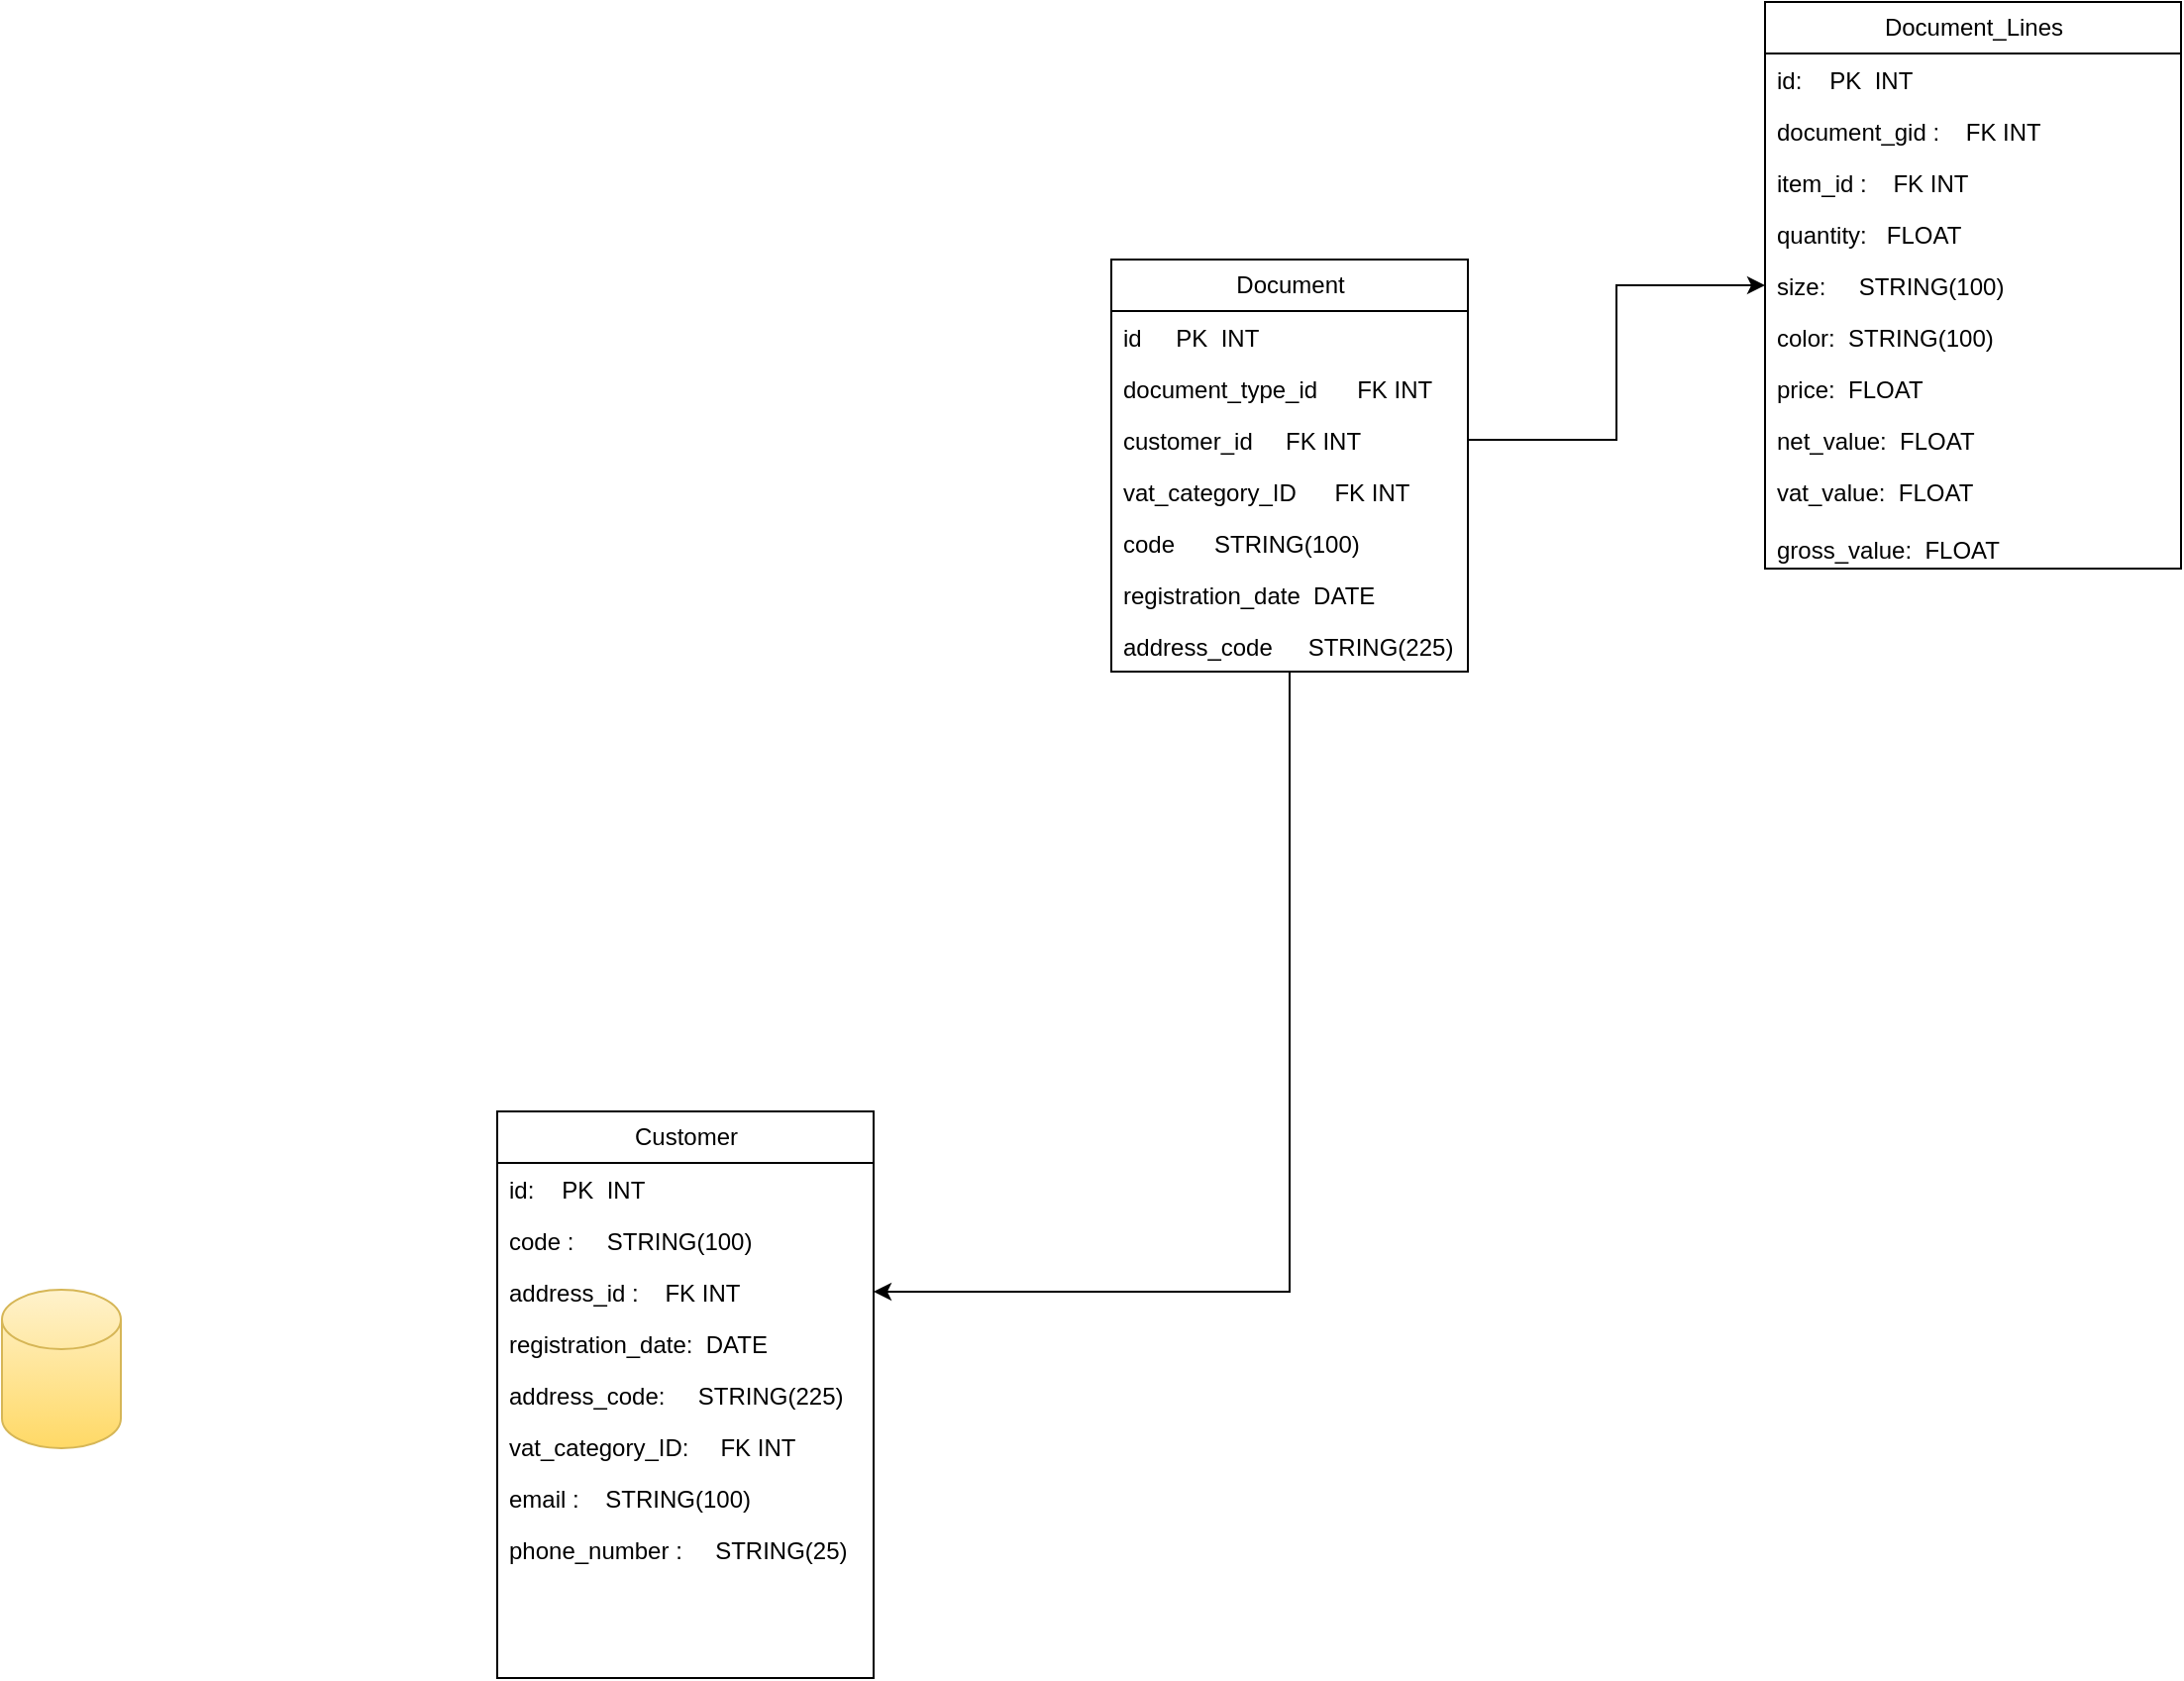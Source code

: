 <mxfile version="14.5.1" type="device"><diagram name="Σελίδα-1" id="RmHhyaUoJ3Yq9aMM-S0s"><mxGraphModel dx="1422" dy="1983" grid="1" gridSize="10" guides="1" tooltips="1" connect="1" arrows="1" fold="1" page="1" pageScale="1" pageWidth="827" pageHeight="1169" math="0" shadow="0"><root><mxCell id="0"/><mxCell id="1" parent="0"/><mxCell id="vHcpil2kB_fEDsfe0N3b-1" value="" style="shape=cylinder3;whiteSpace=wrap;html=1;boundedLbl=1;backgroundOutline=1;size=15;fillColor=#fff2cc;strokeColor=#d6b656;gradientColor=#ffd966;" parent="1" vertex="1"><mxGeometry x="50" y="500" width="60" height="80" as="geometry"/></mxCell><mxCell id="vHcpil2kB_fEDsfe0N3b-24" style="edgeStyle=orthogonalEdgeStyle;rounded=0;orthogonalLoop=1;jettySize=auto;html=1;entryX=1;entryY=0.5;entryDx=0;entryDy=0;" parent="1" source="vHcpil2kB_fEDsfe0N3b-3" target="vHcpil2kB_fEDsfe0N3b-20" edge="1"><mxGeometry relative="1" as="geometry"/></mxCell><mxCell id="vHcpil2kB_fEDsfe0N3b-3" value="Document" style="swimlane;fontStyle=0;childLayout=stackLayout;horizontal=1;startSize=26;fillColor=none;horizontalStack=0;resizeParent=1;resizeParentMax=0;resizeLast=0;collapsible=1;marginBottom=0;html=1;verticalAlign=middle;" parent="1" vertex="1"><mxGeometry x="610" y="-20" width="180" height="208" as="geometry"><mxRectangle x="210" y="170" width="100" height="30" as="alternateBounds"/></mxGeometry></mxCell><mxCell id="vHcpil2kB_fEDsfe0N3b-4" value="id&lt;span style=&quot;white-space: pre;&quot;&gt;&#9;&lt;/span&gt;PK&amp;nbsp; INT" style="text;strokeColor=none;fillColor=none;align=left;verticalAlign=top;spacingLeft=4;spacingRight=4;overflow=hidden;rotatable=0;points=[[0,0.5],[1,0.5]];portConstraint=eastwest;whiteSpace=wrap;html=1;" parent="vHcpil2kB_fEDsfe0N3b-3" vertex="1"><mxGeometry y="26" width="180" height="26" as="geometry"/></mxCell><mxCell id="vHcpil2kB_fEDsfe0N3b-36" value="document_type_id&amp;nbsp; &amp;nbsp; &amp;nbsp; FK INT" style="text;strokeColor=none;fillColor=none;align=left;verticalAlign=top;spacingLeft=4;spacingRight=4;overflow=hidden;rotatable=0;points=[[0,0.5],[1,0.5]];portConstraint=eastwest;whiteSpace=wrap;html=1;" parent="vHcpil2kB_fEDsfe0N3b-3" vertex="1"><mxGeometry y="52" width="180" height="26" as="geometry"/></mxCell><mxCell id="vHcpil2kB_fEDsfe0N3b-7" value="customer_id&amp;nbsp; &amp;nbsp; &amp;nbsp;FK INT&amp;nbsp;" style="text;strokeColor=none;fillColor=none;align=left;verticalAlign=top;spacingLeft=4;spacingRight=4;overflow=hidden;rotatable=0;points=[[0,0.5],[1,0.5]];portConstraint=eastwest;whiteSpace=wrap;html=1;" parent="vHcpil2kB_fEDsfe0N3b-3" vertex="1"><mxGeometry y="78" width="180" height="26" as="geometry"/></mxCell><mxCell id="vHcpil2kB_fEDsfe0N3b-15" value="vat_category_ID&lt;span style=&quot;white-space: pre;&quot;&gt;&#9;&lt;/span&gt;FK INT" style="text;strokeColor=none;fillColor=none;align=left;verticalAlign=top;spacingLeft=4;spacingRight=4;overflow=hidden;rotatable=0;points=[[0,0.5],[1,0.5]];portConstraint=eastwest;whiteSpace=wrap;html=1;" parent="vHcpil2kB_fEDsfe0N3b-3" vertex="1"><mxGeometry y="104" width="180" height="26" as="geometry"/></mxCell><mxCell id="vHcpil2kB_fEDsfe0N3b-5" value="code&amp;nbsp; &amp;nbsp; &amp;nbsp; STRING(100)" style="text;strokeColor=none;fillColor=none;align=left;verticalAlign=top;spacingLeft=4;spacingRight=4;overflow=hidden;rotatable=0;points=[[0,0.5],[1,0.5]];portConstraint=eastwest;whiteSpace=wrap;html=1;" parent="vHcpil2kB_fEDsfe0N3b-3" vertex="1"><mxGeometry y="130" width="180" height="26" as="geometry"/></mxCell><mxCell id="vHcpil2kB_fEDsfe0N3b-6" value="registration_date&amp;nbsp; DATE" style="text;strokeColor=none;fillColor=none;align=left;verticalAlign=top;spacingLeft=4;spacingRight=4;overflow=hidden;rotatable=0;points=[[0,0.5],[1,0.5]];portConstraint=eastwest;whiteSpace=wrap;html=1;" parent="vHcpil2kB_fEDsfe0N3b-3" vertex="1"><mxGeometry y="156" width="180" height="26" as="geometry"/></mxCell><mxCell id="vHcpil2kB_fEDsfe0N3b-14" value="address_code&lt;span style=&quot;white-space: pre;&quot;&gt;&#9;&lt;/span&gt;&amp;nbsp; &amp;nbsp; STRING(225)" style="text;strokeColor=none;fillColor=none;align=left;verticalAlign=top;spacingLeft=4;spacingRight=4;overflow=hidden;rotatable=0;points=[[0,0.5],[1,0.5]];portConstraint=eastwest;whiteSpace=wrap;html=1;" parent="vHcpil2kB_fEDsfe0N3b-3" vertex="1"><mxGeometry y="182" width="180" height="26" as="geometry"/></mxCell><mxCell id="vHcpil2kB_fEDsfe0N3b-17" value="Customer" style="swimlane;fontStyle=0;childLayout=stackLayout;horizontal=1;startSize=26;fillColor=none;horizontalStack=0;resizeParent=1;resizeParentMax=0;resizeLast=0;collapsible=1;marginBottom=0;html=1;verticalAlign=middle;" parent="1" vertex="1"><mxGeometry x="300" y="410" width="190" height="286" as="geometry"><mxRectangle x="210" y="170" width="100" height="30" as="alternateBounds"/></mxGeometry></mxCell><mxCell id="vHcpil2kB_fEDsfe0N3b-18" value="id:&lt;span style=&quot;white-space: pre;&quot;&gt;&#9;&lt;/span&gt;PK&amp;nbsp; INT" style="text;strokeColor=none;fillColor=none;align=left;verticalAlign=top;spacingLeft=4;spacingRight=4;overflow=hidden;rotatable=0;points=[[0,0.5],[1,0.5]];portConstraint=eastwest;whiteSpace=wrap;html=1;" parent="vHcpil2kB_fEDsfe0N3b-17" vertex="1"><mxGeometry y="26" width="190" height="26" as="geometry"/></mxCell><mxCell id="vHcpil2kB_fEDsfe0N3b-19" value="code :&amp;nbsp; &amp;nbsp; &amp;nbsp;STRING(100)" style="text;strokeColor=none;fillColor=none;align=left;verticalAlign=top;spacingLeft=4;spacingRight=4;overflow=hidden;rotatable=0;points=[[0,0.5],[1,0.5]];portConstraint=eastwest;whiteSpace=wrap;html=1;" parent="vHcpil2kB_fEDsfe0N3b-17" vertex="1"><mxGeometry y="52" width="190" height="26" as="geometry"/></mxCell><mxCell id="vHcpil2kB_fEDsfe0N3b-20" value="address_id :&amp;nbsp; &amp;nbsp; FK INT&amp;nbsp;" style="text;strokeColor=none;fillColor=none;align=left;verticalAlign=top;spacingLeft=4;spacingRight=4;overflow=hidden;rotatable=0;points=[[0,0.5],[1,0.5]];portConstraint=eastwest;whiteSpace=wrap;html=1;" parent="vHcpil2kB_fEDsfe0N3b-17" vertex="1"><mxGeometry y="78" width="190" height="26" as="geometry"/></mxCell><mxCell id="vHcpil2kB_fEDsfe0N3b-21" value="registration_date:&amp;nbsp; DATE" style="text;strokeColor=none;fillColor=none;align=left;verticalAlign=top;spacingLeft=4;spacingRight=4;overflow=hidden;rotatable=0;points=[[0,0.5],[1,0.5]];portConstraint=eastwest;whiteSpace=wrap;html=1;" parent="vHcpil2kB_fEDsfe0N3b-17" vertex="1"><mxGeometry y="104" width="190" height="26" as="geometry"/></mxCell><mxCell id="vHcpil2kB_fEDsfe0N3b-22" value="address_code:&amp;nbsp; &amp;nbsp; &amp;nbsp;STRING(225)" style="text;strokeColor=none;fillColor=none;align=left;verticalAlign=top;spacingLeft=4;spacingRight=4;overflow=hidden;rotatable=0;points=[[0,0.5],[1,0.5]];portConstraint=eastwest;whiteSpace=wrap;html=1;" parent="vHcpil2kB_fEDsfe0N3b-17" vertex="1"><mxGeometry y="130" width="190" height="26" as="geometry"/></mxCell><mxCell id="vHcpil2kB_fEDsfe0N3b-23" value="vat_category_ID:&lt;span style=&quot;white-space: pre;&quot;&gt;&#9;&lt;/span&gt;FK INT" style="text;strokeColor=none;fillColor=none;align=left;verticalAlign=top;spacingLeft=4;spacingRight=4;overflow=hidden;rotatable=0;points=[[0,0.5],[1,0.5]];portConstraint=eastwest;whiteSpace=wrap;html=1;" parent="vHcpil2kB_fEDsfe0N3b-17" vertex="1"><mxGeometry y="156" width="190" height="26" as="geometry"/></mxCell><mxCell id="vHcpil2kB_fEDsfe0N3b-35" value="email :&amp;nbsp; &amp;nbsp; STRING(100)" style="text;strokeColor=none;fillColor=none;align=left;verticalAlign=top;spacingLeft=4;spacingRight=4;overflow=hidden;rotatable=0;points=[[0,0.5],[1,0.5]];portConstraint=eastwest;whiteSpace=wrap;html=1;" parent="vHcpil2kB_fEDsfe0N3b-17" vertex="1"><mxGeometry y="182" width="190" height="26" as="geometry"/></mxCell><mxCell id="vHcpil2kB_fEDsfe0N3b-34" value="phone_number :&amp;nbsp; &amp;nbsp; &amp;nbsp;STRING(25)" style="text;strokeColor=none;fillColor=none;align=left;verticalAlign=top;spacingLeft=4;spacingRight=4;overflow=hidden;rotatable=0;points=[[0,0.5],[1,0.5]];portConstraint=eastwest;whiteSpace=wrap;html=1;" parent="vHcpil2kB_fEDsfe0N3b-17" vertex="1"><mxGeometry y="208" width="190" height="26" as="geometry"/></mxCell><mxCell id="vHcpil2kB_fEDsfe0N3b-33" style="text;strokeColor=none;fillColor=none;align=left;verticalAlign=top;spacingLeft=4;spacingRight=4;overflow=hidden;rotatable=0;points=[[0,0.5],[1,0.5]];portConstraint=eastwest;whiteSpace=wrap;html=1;" parent="vHcpil2kB_fEDsfe0N3b-17" vertex="1"><mxGeometry y="234" width="190" height="26" as="geometry"/></mxCell><mxCell id="vHcpil2kB_fEDsfe0N3b-32" style="text;strokeColor=none;fillColor=none;align=left;verticalAlign=top;spacingLeft=4;spacingRight=4;overflow=hidden;rotatable=0;points=[[0,0.5],[1,0.5]];portConstraint=eastwest;whiteSpace=wrap;html=1;" parent="vHcpil2kB_fEDsfe0N3b-17" vertex="1"><mxGeometry y="260" width="190" height="26" as="geometry"/></mxCell><mxCell id="u4RfMo3Uq-W77Zzpn8Tr-13" style="edgeStyle=orthogonalEdgeStyle;rounded=0;orthogonalLoop=1;jettySize=auto;html=1;entryX=0;entryY=0.5;entryDx=0;entryDy=0;" edge="1" parent="1" source="vHcpil2kB_fEDsfe0N3b-7" target="u4RfMo3Uq-W77Zzpn8Tr-6"><mxGeometry relative="1" as="geometry"/></mxCell><mxCell id="u4RfMo3Uq-W77Zzpn8Tr-1" value="Document_Lines" style="swimlane;fontStyle=0;childLayout=stackLayout;horizontal=1;startSize=26;fillColor=none;horizontalStack=0;resizeParent=1;resizeParentMax=0;resizeLast=0;collapsible=1;marginBottom=0;html=1;verticalAlign=middle;" vertex="1" parent="1"><mxGeometry x="940" y="-150" width="210" height="286" as="geometry"><mxRectangle x="210" y="170" width="100" height="30" as="alternateBounds"/></mxGeometry></mxCell><mxCell id="u4RfMo3Uq-W77Zzpn8Tr-2" value="id:&lt;span style=&quot;white-space: pre;&quot;&gt;&#9;&lt;/span&gt;PK&amp;nbsp; INT" style="text;strokeColor=none;fillColor=none;align=left;verticalAlign=top;spacingLeft=4;spacingRight=4;overflow=hidden;rotatable=0;points=[[0,0.5],[1,0.5]];portConstraint=eastwest;whiteSpace=wrap;html=1;" vertex="1" parent="u4RfMo3Uq-W77Zzpn8Tr-1"><mxGeometry y="26" width="210" height="26" as="geometry"/></mxCell><mxCell id="u4RfMo3Uq-W77Zzpn8Tr-3" value="document_gid :&amp;nbsp; &amp;nbsp; FK INT" style="text;strokeColor=none;fillColor=none;align=left;verticalAlign=top;spacingLeft=4;spacingRight=4;overflow=hidden;rotatable=0;points=[[0,0.5],[1,0.5]];portConstraint=eastwest;whiteSpace=wrap;html=1;" vertex="1" parent="u4RfMo3Uq-W77Zzpn8Tr-1"><mxGeometry y="52" width="210" height="26" as="geometry"/></mxCell><mxCell id="u4RfMo3Uq-W77Zzpn8Tr-4" value="item_id :&amp;nbsp; &amp;nbsp; FK INT&amp;nbsp;" style="text;strokeColor=none;fillColor=none;align=left;verticalAlign=top;spacingLeft=4;spacingRight=4;overflow=hidden;rotatable=0;points=[[0,0.5],[1,0.5]];portConstraint=eastwest;whiteSpace=wrap;html=1;" vertex="1" parent="u4RfMo3Uq-W77Zzpn8Tr-1"><mxGeometry y="78" width="210" height="26" as="geometry"/></mxCell><mxCell id="u4RfMo3Uq-W77Zzpn8Tr-5" value="quantity:&amp;nbsp; &amp;nbsp;FLOAT" style="text;strokeColor=none;fillColor=none;align=left;verticalAlign=top;spacingLeft=4;spacingRight=4;overflow=hidden;rotatable=0;points=[[0,0.5],[1,0.5]];portConstraint=eastwest;whiteSpace=wrap;html=1;" vertex="1" parent="u4RfMo3Uq-W77Zzpn8Tr-1"><mxGeometry y="104" width="210" height="26" as="geometry"/></mxCell><mxCell id="u4RfMo3Uq-W77Zzpn8Tr-6" value="size:&amp;nbsp; &amp;nbsp; &amp;nbsp;STRING(100)" style="text;strokeColor=none;fillColor=none;align=left;verticalAlign=top;spacingLeft=4;spacingRight=4;overflow=hidden;rotatable=0;points=[[0,0.5],[1,0.5]];portConstraint=eastwest;whiteSpace=wrap;html=1;" vertex="1" parent="u4RfMo3Uq-W77Zzpn8Tr-1"><mxGeometry y="130" width="210" height="26" as="geometry"/></mxCell><mxCell id="u4RfMo3Uq-W77Zzpn8Tr-7" value="color:&amp;nbsp; STRING(100)" style="text;strokeColor=none;fillColor=none;align=left;verticalAlign=top;spacingLeft=4;spacingRight=4;overflow=hidden;rotatable=0;points=[[0,0.5],[1,0.5]];portConstraint=eastwest;whiteSpace=wrap;html=1;" vertex="1" parent="u4RfMo3Uq-W77Zzpn8Tr-1"><mxGeometry y="156" width="210" height="26" as="geometry"/></mxCell><mxCell id="u4RfMo3Uq-W77Zzpn8Tr-8" value="price:&amp;nbsp; FLOAT" style="text;strokeColor=none;fillColor=none;align=left;verticalAlign=top;spacingLeft=4;spacingRight=4;overflow=hidden;rotatable=0;points=[[0,0.5],[1,0.5]];portConstraint=eastwest;whiteSpace=wrap;html=1;" vertex="1" parent="u4RfMo3Uq-W77Zzpn8Tr-1"><mxGeometry y="182" width="210" height="26" as="geometry"/></mxCell><mxCell id="u4RfMo3Uq-W77Zzpn8Tr-9" value="net_value:&amp;nbsp; FLOAT" style="text;strokeColor=none;fillColor=none;align=left;verticalAlign=top;spacingLeft=4;spacingRight=4;overflow=hidden;rotatable=0;points=[[0,0.5],[1,0.5]];portConstraint=eastwest;whiteSpace=wrap;html=1;" vertex="1" parent="u4RfMo3Uq-W77Zzpn8Tr-1"><mxGeometry y="208" width="210" height="26" as="geometry"/></mxCell><mxCell id="u4RfMo3Uq-W77Zzpn8Tr-10" value="vat_value:&amp;nbsp; FLOAT&lt;br&gt;" style="text;strokeColor=none;fillColor=none;align=left;verticalAlign=top;spacingLeft=4;spacingRight=4;overflow=hidden;rotatable=0;points=[[0,0.5],[1,0.5]];portConstraint=eastwest;whiteSpace=wrap;html=1;" vertex="1" parent="u4RfMo3Uq-W77Zzpn8Tr-1"><mxGeometry y="234" width="210" height="26" as="geometry"/></mxCell><mxCell id="u4RfMo3Uq-W77Zzpn8Tr-11" value="gross_value:&amp;nbsp; FLOAT" style="text;strokeColor=none;fillColor=none;align=left;verticalAlign=bottom;spacingLeft=4;spacingRight=4;overflow=hidden;rotatable=0;points=[[0,0.5],[1,0.5]];portConstraint=eastwest;whiteSpace=wrap;html=1;strokeWidth=1;" vertex="1" parent="u4RfMo3Uq-W77Zzpn8Tr-1"><mxGeometry y="260" width="210" height="26" as="geometry"/></mxCell></root></mxGraphModel></diagram></mxfile>